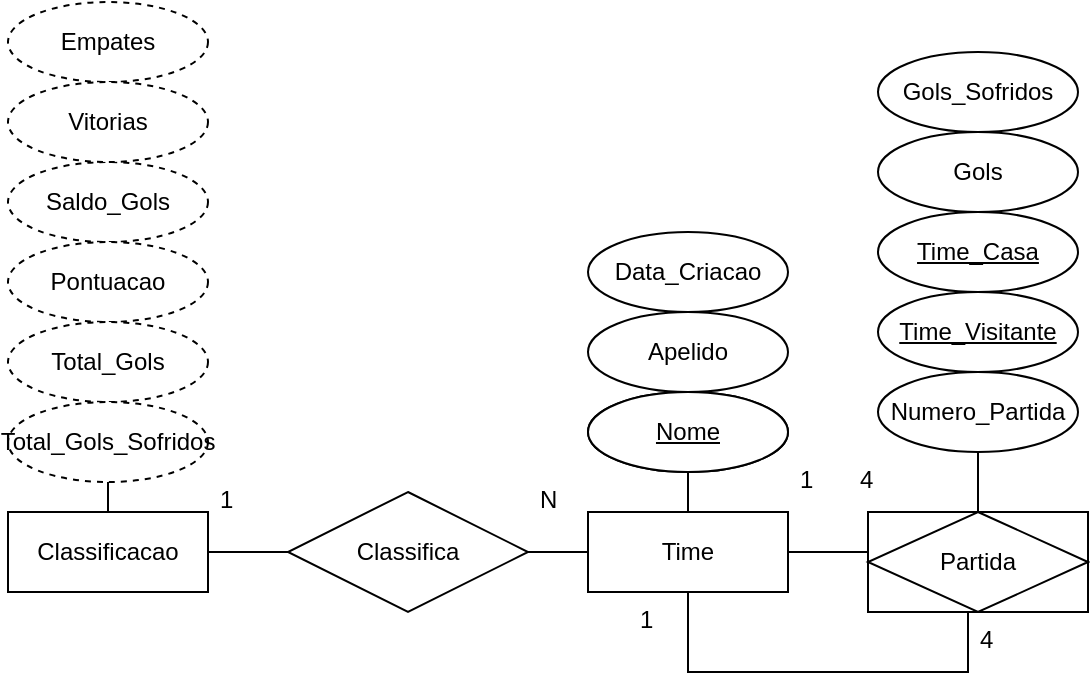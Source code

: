 <mxfile version="21.1.5" type="device">
  <diagram name="Página-1" id="ftJRXOtVxQbAoonjwSE9">
    <mxGraphModel dx="880" dy="1653" grid="1" gridSize="10" guides="1" tooltips="1" connect="1" arrows="1" fold="1" page="1" pageScale="1" pageWidth="827" pageHeight="1169" math="0" shadow="0">
      <root>
        <mxCell id="0" />
        <mxCell id="1" parent="0" />
        <mxCell id="KIjPHyF-Z4Ql7zJuXOOp-10" style="edgeStyle=orthogonalEdgeStyle;rounded=0;orthogonalLoop=1;jettySize=auto;html=1;entryX=0.5;entryY=1;entryDx=0;entryDy=0;endArrow=none;endFill=0;" parent="1" source="KIjPHyF-Z4Ql7zJuXOOp-2" target="KIjPHyF-Z4Ql7zJuXOOp-7" edge="1">
          <mxGeometry relative="1" as="geometry" />
        </mxCell>
        <mxCell id="KIjPHyF-Z4Ql7zJuXOOp-12" style="edgeStyle=orthogonalEdgeStyle;rounded=0;orthogonalLoop=1;jettySize=auto;html=1;endArrow=none;endFill=0;" parent="1" source="KIjPHyF-Z4Ql7zJuXOOp-2" edge="1">
          <mxGeometry relative="1" as="geometry">
            <mxPoint x="500" y="250" as="targetPoint" />
          </mxGeometry>
        </mxCell>
        <mxCell id="KIjPHyF-Z4Ql7zJuXOOp-2" value="Time" style="whiteSpace=wrap;html=1;align=center;" parent="1" vertex="1">
          <mxGeometry x="360" y="230" width="100" height="40" as="geometry" />
        </mxCell>
        <mxCell id="KIjPHyF-Z4Ql7zJuXOOp-7" value="Nome" style="ellipse;whiteSpace=wrap;html=1;align=center;fontStyle=4" parent="1" vertex="1">
          <mxGeometry x="360" y="170" width="100" height="40" as="geometry" />
        </mxCell>
        <mxCell id="KIjPHyF-Z4Ql7zJuXOOp-8" value="Apelido" style="ellipse;whiteSpace=wrap;html=1;align=center;" parent="1" vertex="1">
          <mxGeometry x="360" y="130" width="100" height="40" as="geometry" />
        </mxCell>
        <mxCell id="KIjPHyF-Z4Ql7zJuXOOp-9" value="Data_Criacao" style="ellipse;whiteSpace=wrap;html=1;align=center;" parent="1" vertex="1">
          <mxGeometry x="360" y="90" width="100" height="40" as="geometry" />
        </mxCell>
        <mxCell id="KIjPHyF-Z4Ql7zJuXOOp-18" value="Time_Casa" style="ellipse;whiteSpace=wrap;html=1;align=center;fontStyle=4" parent="1" vertex="1">
          <mxGeometry x="505" y="80" width="100" height="40" as="geometry" />
        </mxCell>
        <mxCell id="KIjPHyF-Z4Ql7zJuXOOp-19" value="Time_Visitante" style="ellipse;whiteSpace=wrap;html=1;align=center;fontStyle=4" parent="1" vertex="1">
          <mxGeometry x="505" y="120" width="100" height="40" as="geometry" />
        </mxCell>
        <mxCell id="KIjPHyF-Z4Ql7zJuXOOp-21" value="Gols" style="ellipse;whiteSpace=wrap;html=1;align=center;" parent="1" vertex="1">
          <mxGeometry x="505" y="40" width="100" height="40" as="geometry" />
        </mxCell>
        <mxCell id="KIjPHyF-Z4Ql7zJuXOOp-22" value="Gols_Sofridos" style="ellipse;whiteSpace=wrap;html=1;align=center;" parent="1" vertex="1">
          <mxGeometry x="505" width="100" height="40" as="geometry" />
        </mxCell>
        <mxCell id="rE3r8ukZDK85WDoWXYJU-1" style="edgeStyle=orthogonalEdgeStyle;rounded=0;orthogonalLoop=1;jettySize=auto;html=1;entryX=0.5;entryY=1;entryDx=0;entryDy=0;endArrow=none;endFill=0;" edge="1" parent="1" source="KIjPHyF-Z4Ql7zJuXOOp-31" target="13rOcNhno4xN1noef2XS-33">
          <mxGeometry relative="1" as="geometry">
            <Array as="points">
              <mxPoint x="550" y="310" />
              <mxPoint x="410" y="310" />
            </Array>
          </mxGeometry>
        </mxCell>
        <mxCell id="KIjPHyF-Z4Ql7zJuXOOp-31" value="Partida" style="shape=associativeEntity;whiteSpace=wrap;html=1;align=center;" parent="1" vertex="1">
          <mxGeometry x="500" y="230" width="110" height="50" as="geometry" />
        </mxCell>
        <mxCell id="13rOcNhno4xN1noef2XS-33" value="Time" style="whiteSpace=wrap;html=1;align=center;" parent="1" vertex="1">
          <mxGeometry x="360" y="230" width="100" height="40" as="geometry" />
        </mxCell>
        <mxCell id="13rOcNhno4xN1noef2XS-34" value="Nome" style="ellipse;whiteSpace=wrap;html=1;align=center;fontStyle=4" parent="1" vertex="1">
          <mxGeometry x="360" y="170" width="100" height="40" as="geometry" />
        </mxCell>
        <mxCell id="KIjPHyF-Z4Ql7zJuXOOp-58" style="edgeStyle=orthogonalEdgeStyle;rounded=0;orthogonalLoop=1;jettySize=auto;html=1;entryX=0.5;entryY=1;entryDx=0;entryDy=0;endArrow=none;endFill=0;" parent="1" source="KIjPHyF-Z4Ql7zJuXOOp-31" edge="1">
          <mxGeometry relative="1" as="geometry">
            <mxPoint x="555" y="200.0" as="targetPoint" />
          </mxGeometry>
        </mxCell>
        <mxCell id="13rOcNhno4xN1noef2XS-58" value="4" style="text;strokeColor=none;fillColor=none;spacingLeft=4;spacingRight=4;overflow=hidden;rotatable=0;points=[[0,0.5],[1,0.5]];portConstraint=eastwest;fontSize=12;whiteSpace=wrap;html=1;" parent="1" vertex="1">
          <mxGeometry x="490" y="200" width="30" height="30" as="geometry" />
        </mxCell>
        <mxCell id="KIjPHyF-Z4Ql7zJuXOOp-14" value="1" style="text;strokeColor=none;fillColor=none;spacingLeft=4;spacingRight=4;overflow=hidden;rotatable=0;points=[[0,0.5],[1,0.5]];portConstraint=eastwest;fontSize=12;whiteSpace=wrap;html=1;" parent="1" vertex="1">
          <mxGeometry x="460" y="200" width="30" height="30" as="geometry" />
        </mxCell>
        <mxCell id="z3I1Qvk911nJIi_CNu5d-1" value="Numero_Partida" style="ellipse;whiteSpace=wrap;html=1;align=center;" parent="1" vertex="1">
          <mxGeometry x="505" y="160" width="100" height="40" as="geometry" />
        </mxCell>
        <mxCell id="rE3r8ukZDK85WDoWXYJU-2" value="1" style="text;strokeColor=none;fillColor=none;spacingLeft=4;spacingRight=4;overflow=hidden;rotatable=0;points=[[0,0.5],[1,0.5]];portConstraint=eastwest;fontSize=12;whiteSpace=wrap;html=1;" vertex="1" parent="1">
          <mxGeometry x="380" y="270" width="30" height="30" as="geometry" />
        </mxCell>
        <mxCell id="rE3r8ukZDK85WDoWXYJU-3" value="4" style="text;strokeColor=none;fillColor=none;spacingLeft=4;spacingRight=4;overflow=hidden;rotatable=0;points=[[0,0.5],[1,0.5]];portConstraint=eastwest;fontSize=12;whiteSpace=wrap;html=1;" vertex="1" parent="1">
          <mxGeometry x="550" y="280" width="30" height="30" as="geometry" />
        </mxCell>
        <mxCell id="rE3r8ukZDK85WDoWXYJU-4" value="" style="group" vertex="1" connectable="0" parent="1">
          <mxGeometry x="70" y="-25" width="100" height="295" as="geometry" />
        </mxCell>
        <mxCell id="13rOcNhno4xN1noef2XS-111" value="Empates" style="ellipse;whiteSpace=wrap;html=1;align=center;dashed=1;container=0;" parent="rE3r8ukZDK85WDoWXYJU-4" vertex="1">
          <mxGeometry width="100" height="40" as="geometry">
            <mxRectangle x="290" width="90" height="30" as="alternateBounds" />
          </mxGeometry>
        </mxCell>
        <mxCell id="KIjPHyF-Z4Ql7zJuXOOp-30" value="Saldo_Gols" style="ellipse;whiteSpace=wrap;html=1;align=center;dashed=1;" parent="rE3r8ukZDK85WDoWXYJU-4" vertex="1">
          <mxGeometry y="80" width="100" height="40" as="geometry" />
        </mxCell>
        <mxCell id="KIjPHyF-Z4Ql7zJuXOOp-47" value="Pontuacao" style="ellipse;whiteSpace=wrap;html=1;align=center;dashed=1;" parent="rE3r8ukZDK85WDoWXYJU-4" vertex="1">
          <mxGeometry y="120" width="100" height="40" as="geometry" />
        </mxCell>
        <mxCell id="KIjPHyF-Z4Ql7zJuXOOp-56" value="Classificacao" style="whiteSpace=wrap;html=1;align=center;" parent="rE3r8ukZDK85WDoWXYJU-4" vertex="1">
          <mxGeometry y="255" width="100" height="40" as="geometry" />
        </mxCell>
        <mxCell id="KIjPHyF-Z4Ql7zJuXOOp-59" value="Total_Gols" style="ellipse;whiteSpace=wrap;html=1;align=center;dashed=1;" parent="rE3r8ukZDK85WDoWXYJU-4" vertex="1">
          <mxGeometry y="160" width="100" height="40" as="geometry" />
        </mxCell>
        <mxCell id="KIjPHyF-Z4Ql7zJuXOOp-60" value="Total_Gols_Sofridos" style="ellipse;whiteSpace=wrap;html=1;align=center;dashed=1;" parent="rE3r8ukZDK85WDoWXYJU-4" vertex="1">
          <mxGeometry y="200" width="100" height="40" as="geometry" />
        </mxCell>
        <mxCell id="KIjPHyF-Z4Ql7zJuXOOp-61" style="edgeStyle=orthogonalEdgeStyle;rounded=0;orthogonalLoop=1;jettySize=auto;html=1;exitX=0.5;exitY=0;exitDx=0;exitDy=0;entryX=0.5;entryY=1;entryDx=0;entryDy=0;endArrow=none;endFill=0;" parent="rE3r8ukZDK85WDoWXYJU-4" source="KIjPHyF-Z4Ql7zJuXOOp-56" target="KIjPHyF-Z4Ql7zJuXOOp-60" edge="1">
          <mxGeometry relative="1" as="geometry" />
        </mxCell>
        <mxCell id="13rOcNhno4xN1noef2XS-56" value="Vitorias" style="ellipse;whiteSpace=wrap;html=1;align=center;dashed=1;" parent="rE3r8ukZDK85WDoWXYJU-4" vertex="1">
          <mxGeometry y="40" width="100" height="40" as="geometry" />
        </mxCell>
        <mxCell id="rE3r8ukZDK85WDoWXYJU-7" style="edgeStyle=orthogonalEdgeStyle;rounded=0;orthogonalLoop=1;jettySize=auto;html=1;endArrow=none;endFill=0;" edge="1" parent="1" source="rE3r8ukZDK85WDoWXYJU-5">
          <mxGeometry relative="1" as="geometry">
            <mxPoint x="360" y="250" as="targetPoint" />
            <Array as="points">
              <mxPoint x="360" y="250" />
            </Array>
          </mxGeometry>
        </mxCell>
        <mxCell id="rE3r8ukZDK85WDoWXYJU-5" value="Classifica" style="shape=rhombus;perimeter=rhombusPerimeter;whiteSpace=wrap;html=1;align=center;" vertex="1" parent="1">
          <mxGeometry x="210" y="220" width="120" height="60" as="geometry" />
        </mxCell>
        <mxCell id="rE3r8ukZDK85WDoWXYJU-6" style="edgeStyle=orthogonalEdgeStyle;rounded=0;orthogonalLoop=1;jettySize=auto;html=1;entryX=0;entryY=0.5;entryDx=0;entryDy=0;endArrow=none;endFill=0;" edge="1" parent="1" source="KIjPHyF-Z4Ql7zJuXOOp-56" target="rE3r8ukZDK85WDoWXYJU-5">
          <mxGeometry relative="1" as="geometry" />
        </mxCell>
        <mxCell id="rE3r8ukZDK85WDoWXYJU-8" value="1" style="text;strokeColor=none;fillColor=none;spacingLeft=4;spacingRight=4;overflow=hidden;rotatable=0;points=[[0,0.5],[1,0.5]];portConstraint=eastwest;fontSize=12;whiteSpace=wrap;html=1;" vertex="1" parent="1">
          <mxGeometry x="170" y="210" width="30" height="30" as="geometry" />
        </mxCell>
        <mxCell id="rE3r8ukZDK85WDoWXYJU-9" value="N" style="text;strokeColor=none;fillColor=none;spacingLeft=4;spacingRight=4;overflow=hidden;rotatable=0;points=[[0,0.5],[1,0.5]];portConstraint=eastwest;fontSize=12;whiteSpace=wrap;html=1;" vertex="1" parent="1">
          <mxGeometry x="330" y="210" width="30" height="30" as="geometry" />
        </mxCell>
      </root>
    </mxGraphModel>
  </diagram>
</mxfile>
